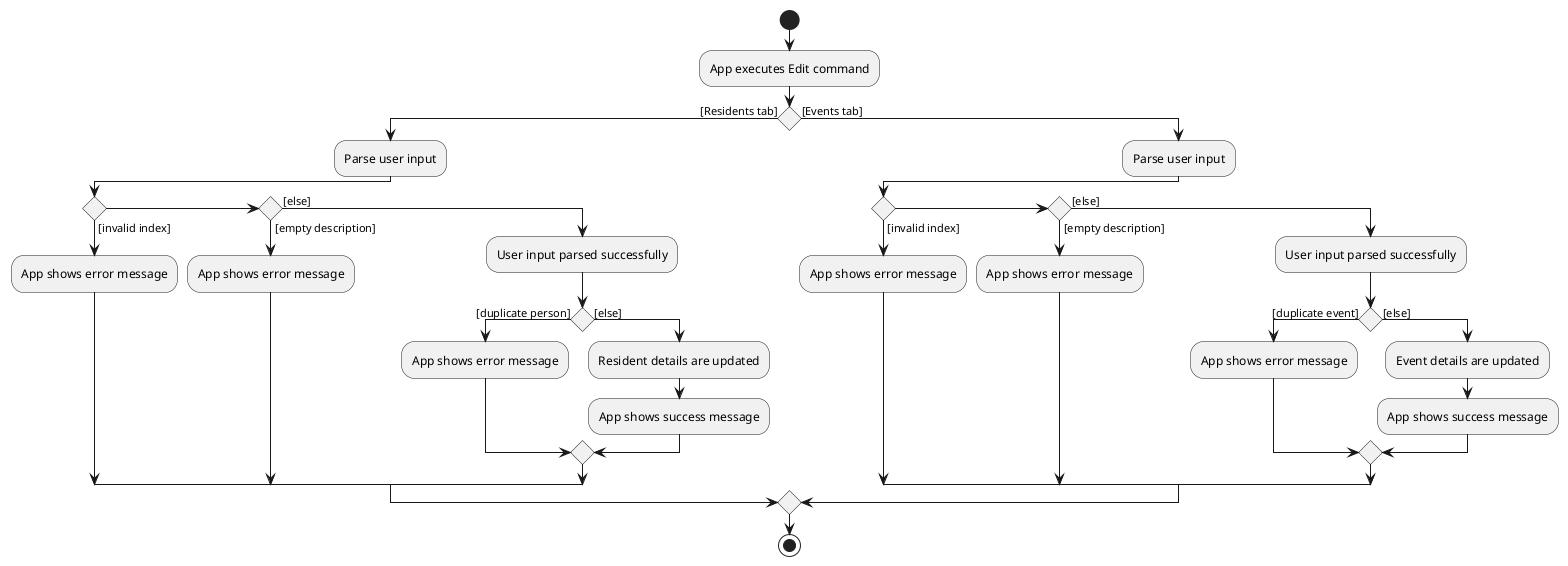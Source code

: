 @startuml
start
:App executes Edit command;

'Since the beta syntax does not support placing the condition outside the
'diamond we place it as the true branch instead.

if () then ([Residents tab])
    :Parse user input;
        if () then ([invalid index])
            :App shows error message;
        elseif () then ([empty description])
            :App shows error message;
        else ([else])
            :User input parsed successfully;
    if () then ([duplicate person])
        :App shows error message;
    else ([else])
        :Resident details are updated;
        :App shows success message;
    endif
    endif
else([Events tab])
    :Parse user input;
        if () then ([invalid index])
            :App shows error message;
        elseif () then ([empty description])
            :App shows error message;
        else ([else])
            :User input parsed successfully;
    if () then ([duplicate event])
        :App shows error message;
    else ([else])
        :Event details are updated;
        :App shows success message;
    endif
    endif
endif
stop
@enduml
